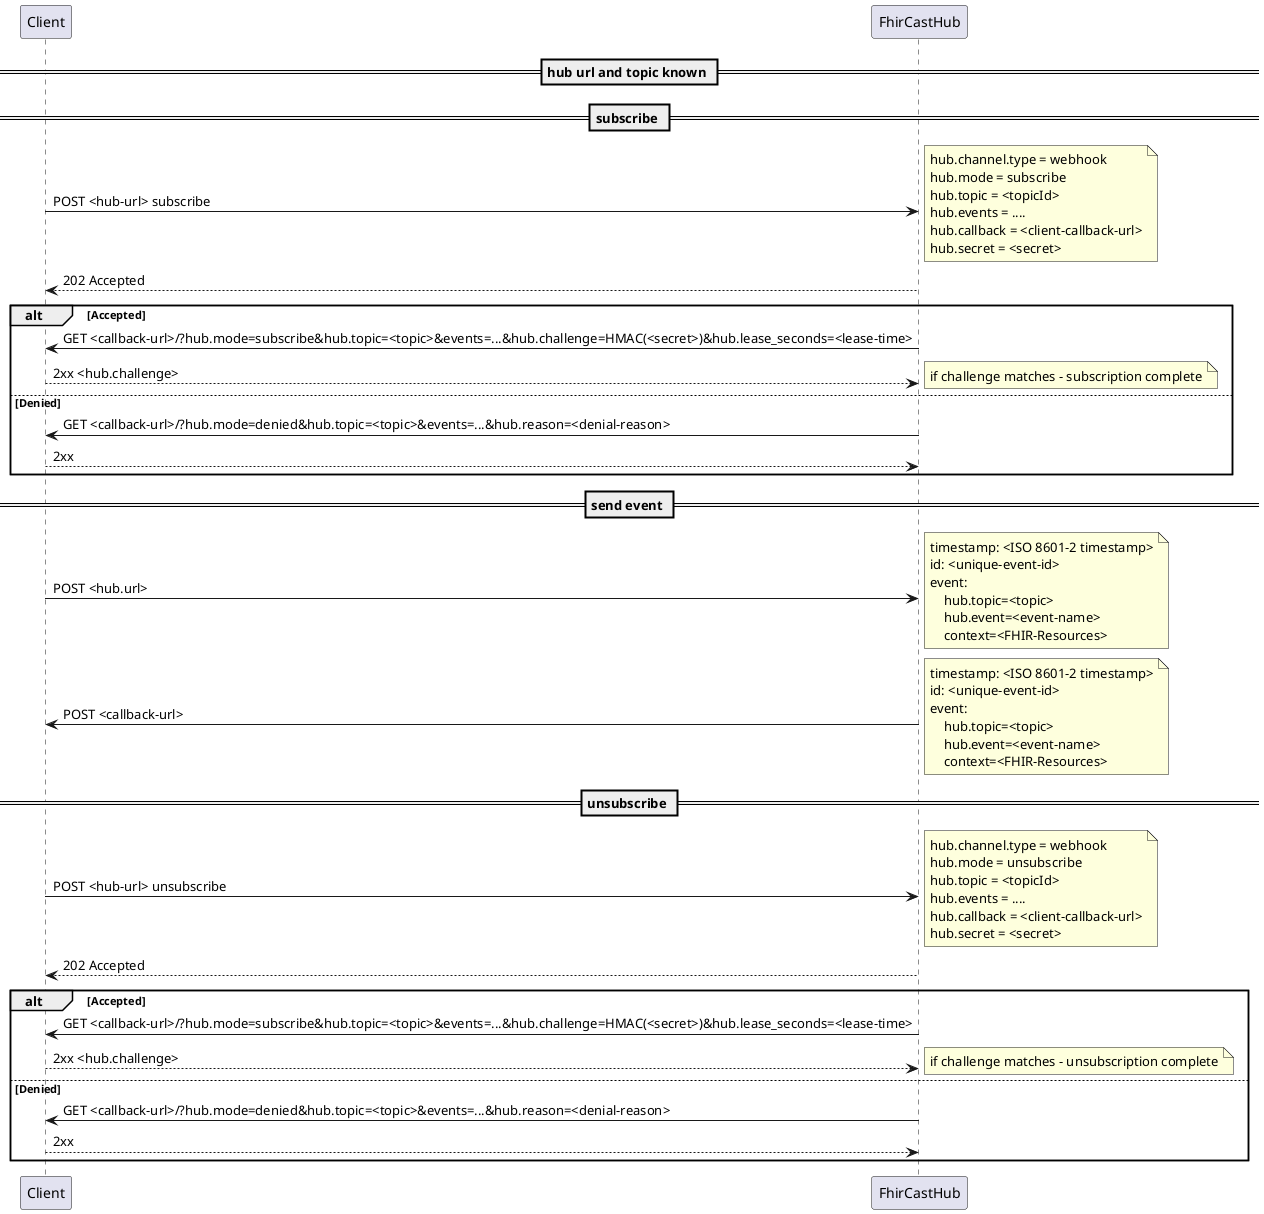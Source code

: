 @startuml
    == hub url and topic known ==
    == subscribe ==
    Client -> FhirCastHub : POST <hub-url> subscribe
    note right
        hub.channel.type = webhook
        hub.mode = subscribe
        hub.topic = <topicId>
        hub.events = ....
        hub.callback = <client-callback-url>
        hub.secret = <secret>
    end note
    FhirCastHub --> Client: 202 Accepted
    alt Accepted
        FhirCastHub -> Client: GET <callback-url>/?hub.mode=subscribe&hub.topic=<topic>&events=...&hub.challenge=HMAC(<secret>)&hub.lease_seconds=<lease-time>
        Client --> FhirCastHub: 2xx <hub.challenge>
        note right: if challenge matches - subscription complete
        
    else Denied
        FhirCastHub -> Client: GET <callback-url>/?hub.mode=denied&hub.topic=<topic>&events=...&hub.reason=<denial-reason>
        Client --> FhirCastHub: 2xx
    end
    == send event ==
    Client -> FhirCastHub: POST <hub.url>
    note right
        timestamp: <ISO 8601-2 timestamp>
        id: <unique-event-id>
        event: 
            hub.topic=<topic>
            hub.event=<event-name>
            context=<FHIR-Resources>
    end note
    FhirCastHub -> Client: POST <callback-url> 
    note right
        timestamp: <ISO 8601-2 timestamp>
        id: <unique-event-id>
        event: 
            hub.topic=<topic>
            hub.event=<event-name>
            context=<FHIR-Resources>
    end note
    

    == unsubscribe ==
    Client -> FhirCastHub : POST <hub-url> unsubscribe
    note right
        hub.channel.type = webhook
        hub.mode = unsubscribe
        hub.topic = <topicId>
        hub.events = ....
        hub.callback = <client-callback-url>
        hub.secret = <secret>
    end note
    FhirCastHub --> Client: 202 Accepted
    alt Accepted
        FhirCastHub -> Client: GET <callback-url>/?hub.mode=subscribe&hub.topic=<topic>&events=...&hub.challenge=HMAC(<secret>)&hub.lease_seconds=<lease-time>
        Client --> FhirCastHub: 2xx <hub.challenge>
        note right: if challenge matches - unsubscription complete
        
    else Denied
        FhirCastHub -> Client: GET <callback-url>/?hub.mode=denied&hub.topic=<topic>&events=...&hub.reason=<denial-reason>
        Client --> FhirCastHub: 2xx
    end
@enduml